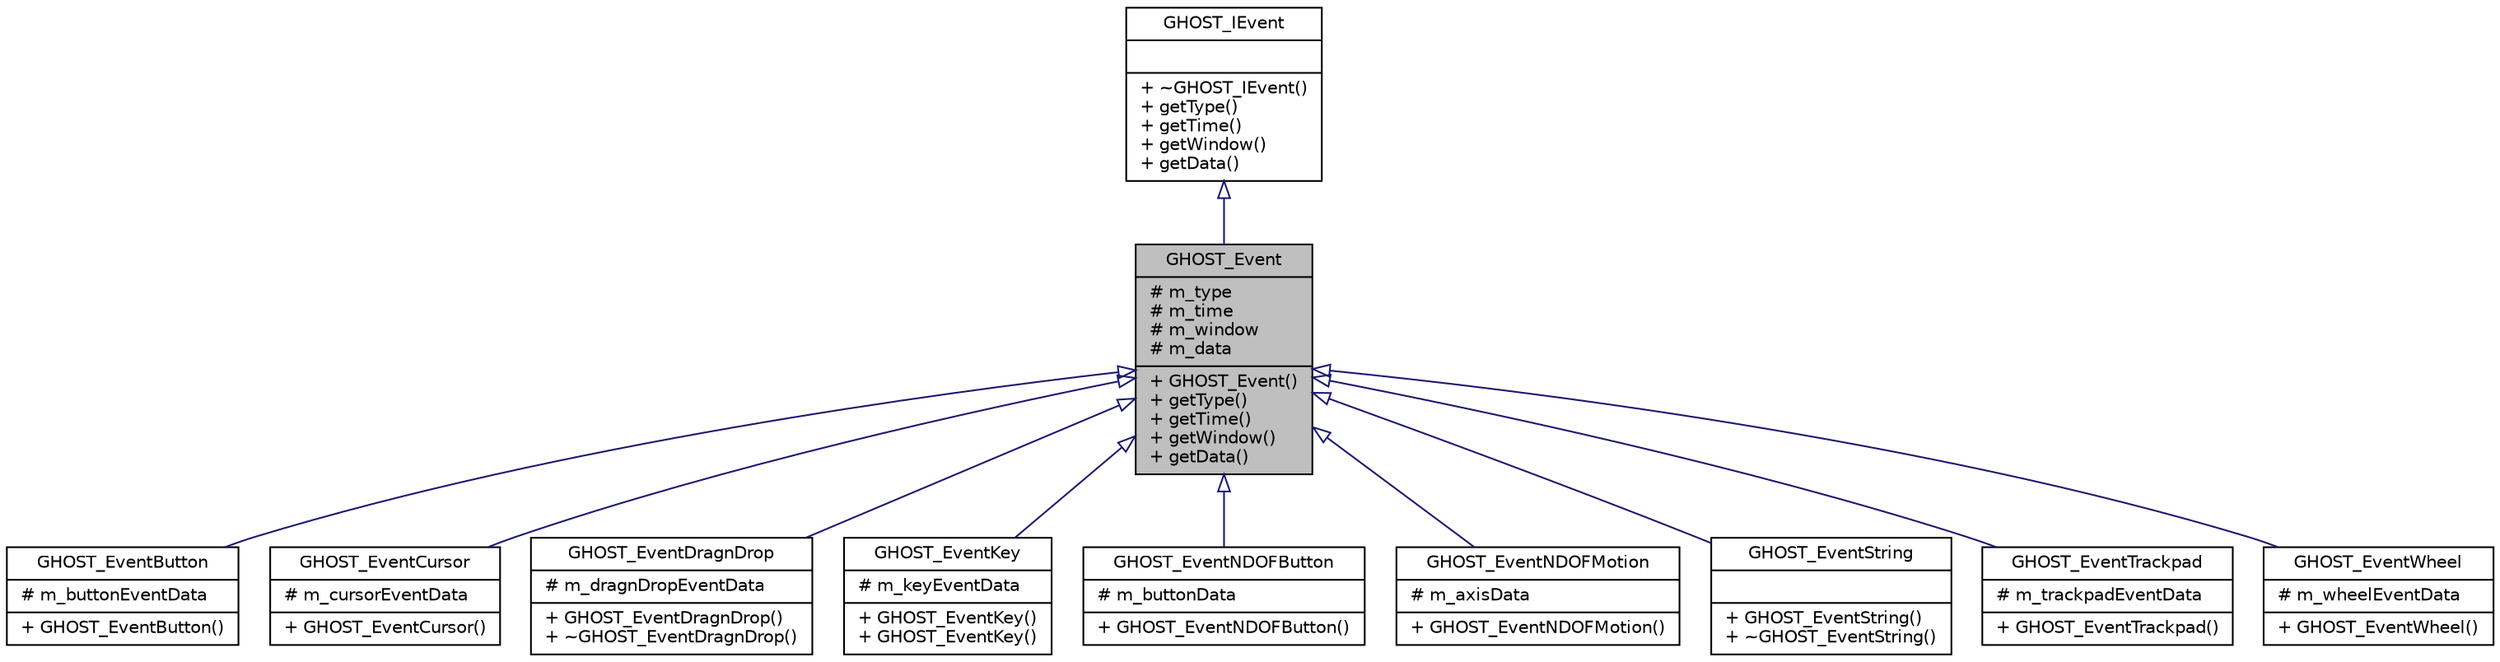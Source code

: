 digraph G
{
  edge [fontname="Helvetica",fontsize="10",labelfontname="Helvetica",labelfontsize="10"];
  node [fontname="Helvetica",fontsize="10",shape=record];
  Node1 [label="{GHOST_Event\n|# m_type\l# m_time\l# m_window\l# m_data\l|+ GHOST_Event()\l+ getType()\l+ getTime()\l+ getWindow()\l+ getData()\l}",height=0.2,width=0.4,color="black", fillcolor="grey75", style="filled" fontcolor="black"];
  Node2 -> Node1 [dir=back,color="midnightblue",fontsize="10",style="solid",arrowtail="empty",fontname="Helvetica"];
  Node2 [label="{GHOST_IEvent\n||+ ~GHOST_IEvent()\l+ getType()\l+ getTime()\l+ getWindow()\l+ getData()\l}",height=0.2,width=0.4,color="black", fillcolor="white", style="filled",URL="$d6/d13/classGHOST__IEvent.html"];
  Node1 -> Node3 [dir=back,color="midnightblue",fontsize="10",style="solid",arrowtail="empty",fontname="Helvetica"];
  Node3 [label="{GHOST_EventButton\n|# m_buttonEventData\l|+ GHOST_EventButton()\l}",height=0.2,width=0.4,color="black", fillcolor="white", style="filled",URL="$db/d37/classGHOST__EventButton.html"];
  Node1 -> Node4 [dir=back,color="midnightblue",fontsize="10",style="solid",arrowtail="empty",fontname="Helvetica"];
  Node4 [label="{GHOST_EventCursor\n|# m_cursorEventData\l|+ GHOST_EventCursor()\l}",height=0.2,width=0.4,color="black", fillcolor="white", style="filled",URL="$db/dee/classGHOST__EventCursor.html"];
  Node1 -> Node5 [dir=back,color="midnightblue",fontsize="10",style="solid",arrowtail="empty",fontname="Helvetica"];
  Node5 [label="{GHOST_EventDragnDrop\n|# m_dragnDropEventData\l|+ GHOST_EventDragnDrop()\l+ ~GHOST_EventDragnDrop()\l}",height=0.2,width=0.4,color="black", fillcolor="white", style="filled",URL="$da/dee/classGHOST__EventDragnDrop.html"];
  Node1 -> Node6 [dir=back,color="midnightblue",fontsize="10",style="solid",arrowtail="empty",fontname="Helvetica"];
  Node6 [label="{GHOST_EventKey\n|# m_keyEventData\l|+ GHOST_EventKey()\l+ GHOST_EventKey()\l}",height=0.2,width=0.4,color="black", fillcolor="white", style="filled",URL="$de/dad/classGHOST__EventKey.html"];
  Node1 -> Node7 [dir=back,color="midnightblue",fontsize="10",style="solid",arrowtail="empty",fontname="Helvetica"];
  Node7 [label="{GHOST_EventNDOFButton\n|# m_buttonData\l|+ GHOST_EventNDOFButton()\l}",height=0.2,width=0.4,color="black", fillcolor="white", style="filled",URL="$dd/d9b/classGHOST__EventNDOFButton.html"];
  Node1 -> Node8 [dir=back,color="midnightblue",fontsize="10",style="solid",arrowtail="empty",fontname="Helvetica"];
  Node8 [label="{GHOST_EventNDOFMotion\n|# m_axisData\l|+ GHOST_EventNDOFMotion()\l}",height=0.2,width=0.4,color="black", fillcolor="white", style="filled",URL="$db/dfc/classGHOST__EventNDOFMotion.html"];
  Node1 -> Node9 [dir=back,color="midnightblue",fontsize="10",style="solid",arrowtail="empty",fontname="Helvetica"];
  Node9 [label="{GHOST_EventString\n||+ GHOST_EventString()\l+ ~GHOST_EventString()\l}",height=0.2,width=0.4,color="black", fillcolor="white", style="filled",URL="$d0/d31/classGHOST__EventString.html"];
  Node1 -> Node10 [dir=back,color="midnightblue",fontsize="10",style="solid",arrowtail="empty",fontname="Helvetica"];
  Node10 [label="{GHOST_EventTrackpad\n|# m_trackpadEventData\l|+ GHOST_EventTrackpad()\l}",height=0.2,width=0.4,color="black", fillcolor="white", style="filled",URL="$d2/de2/classGHOST__EventTrackpad.html"];
  Node1 -> Node11 [dir=back,color="midnightblue",fontsize="10",style="solid",arrowtail="empty",fontname="Helvetica"];
  Node11 [label="{GHOST_EventWheel\n|# m_wheelEventData\l|+ GHOST_EventWheel()\l}",height=0.2,width=0.4,color="black", fillcolor="white", style="filled",URL="$d4/d91/classGHOST__EventWheel.html"];
}
